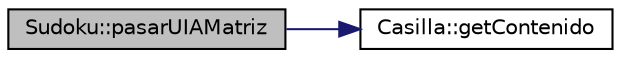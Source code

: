 digraph "Sudoku::pasarUIAMatriz"
{
  edge [fontname="Helvetica",fontsize="10",labelfontname="Helvetica",labelfontsize="10"];
  node [fontname="Helvetica",fontsize="10",shape=record];
  rankdir="LR";
  Node1 [label="Sudoku::pasarUIAMatriz",height=0.2,width=0.4,color="black", fillcolor="grey75", style="filled" fontcolor="black"];
  Node1 -> Node2 [color="midnightblue",fontsize="10",style="solid",fontname="Helvetica"];
  Node2 [label="Casilla::getContenido",height=0.2,width=0.4,color="black", fillcolor="white", style="filled",URL="$class_casilla.html#add0135ca5142e6239c906bd0d841e940"];
}

